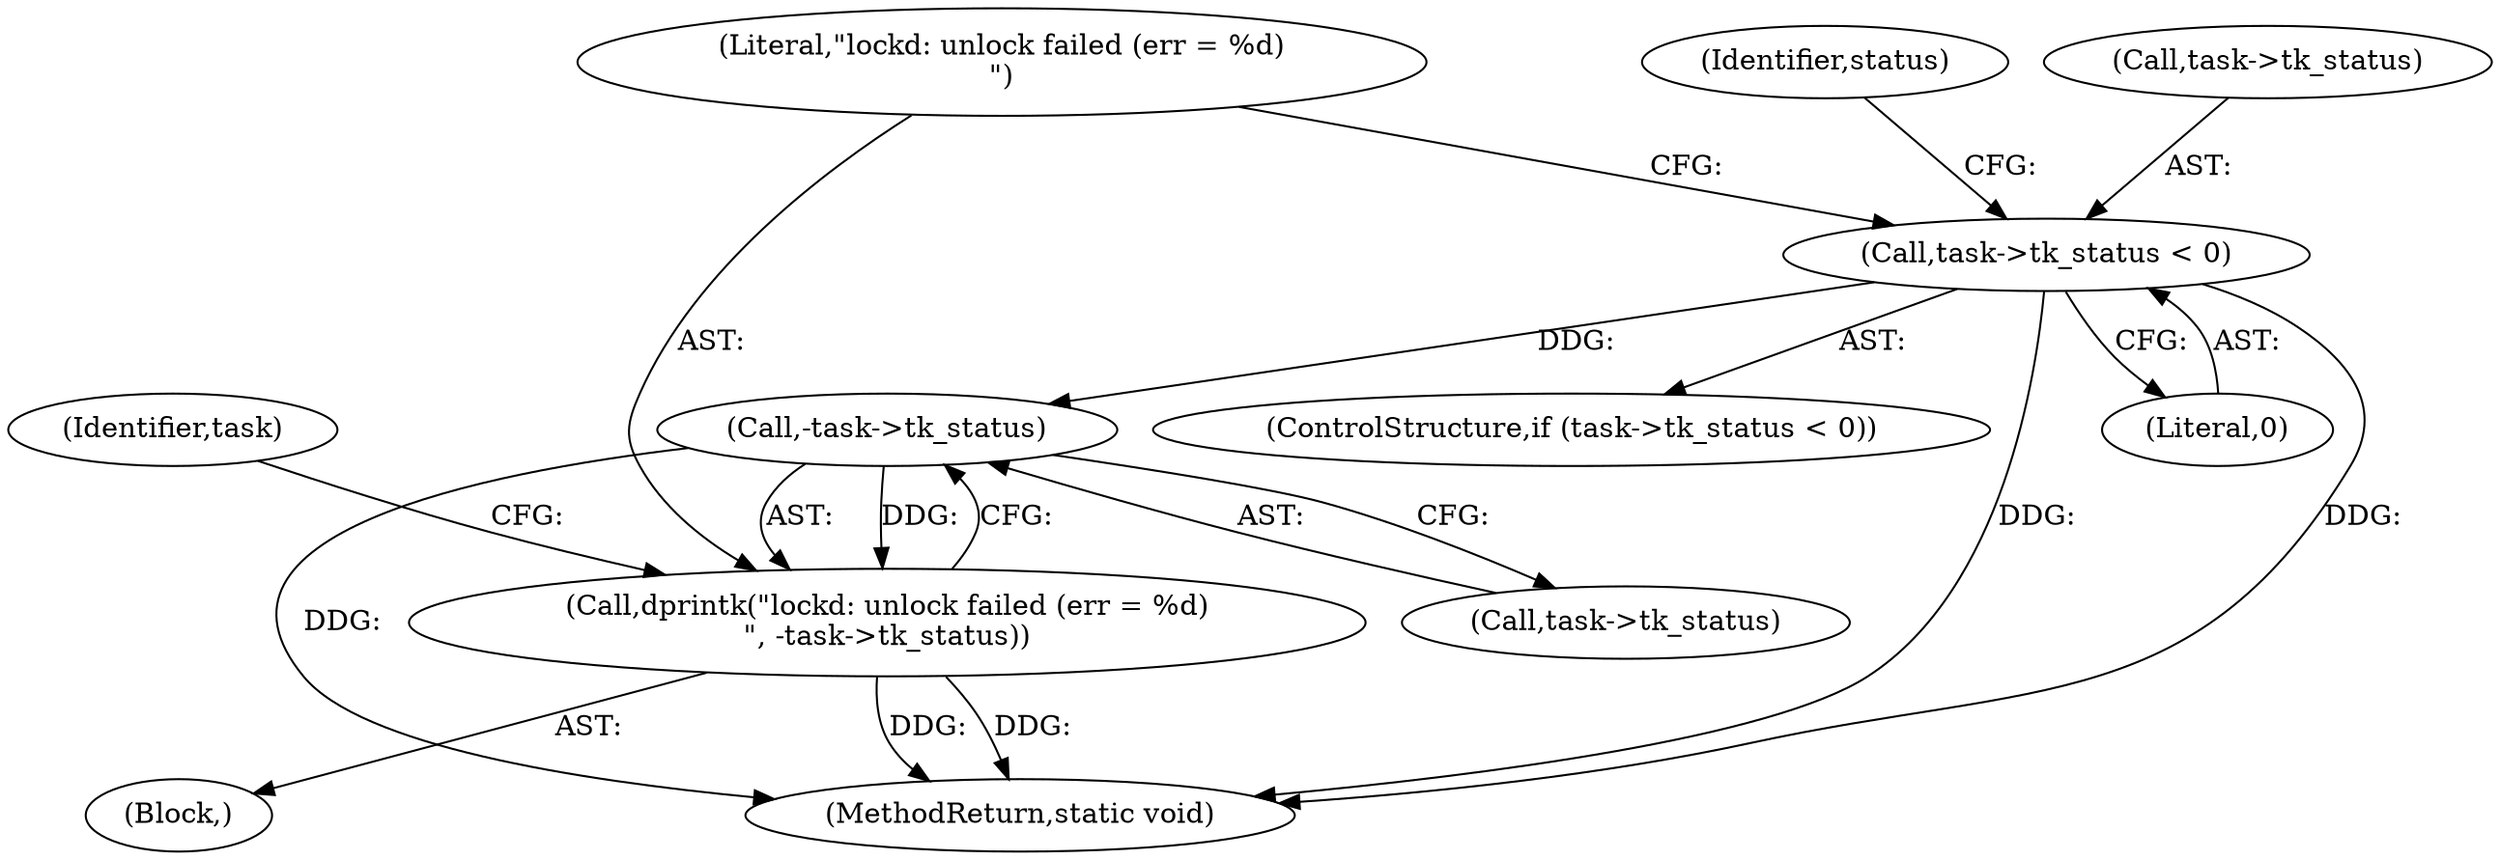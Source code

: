 digraph "0_linux_0b760113a3a155269a3fba93a409c640031dd68f@pointer" {
"1000122" [label="(Call,task->tk_status < 0)"];
"1000130" [label="(Call,-task->tk_status)"];
"1000128" [label="(Call,dprintk(\"lockd: unlock failed (err = %d)\n\", -task->tk_status))"];
"1000131" [label="(Call,task->tk_status)"];
"1000121" [label="(ControlStructure,if (task->tk_status < 0))"];
"1000129" [label="(Literal,\"lockd: unlock failed (err = %d)\n\")"];
"1000122" [label="(Call,task->tk_status < 0)"];
"1000136" [label="(Identifier,task)"];
"1000126" [label="(Literal,0)"];
"1000146" [label="(Identifier,status)"];
"1000167" [label="(MethodReturn,static void)"];
"1000127" [label="(Block,)"];
"1000123" [label="(Call,task->tk_status)"];
"1000130" [label="(Call,-task->tk_status)"];
"1000128" [label="(Call,dprintk(\"lockd: unlock failed (err = %d)\n\", -task->tk_status))"];
"1000122" -> "1000121"  [label="AST: "];
"1000122" -> "1000126"  [label="CFG: "];
"1000123" -> "1000122"  [label="AST: "];
"1000126" -> "1000122"  [label="AST: "];
"1000129" -> "1000122"  [label="CFG: "];
"1000146" -> "1000122"  [label="CFG: "];
"1000122" -> "1000167"  [label="DDG: "];
"1000122" -> "1000167"  [label="DDG: "];
"1000122" -> "1000130"  [label="DDG: "];
"1000130" -> "1000128"  [label="AST: "];
"1000130" -> "1000131"  [label="CFG: "];
"1000131" -> "1000130"  [label="AST: "];
"1000128" -> "1000130"  [label="CFG: "];
"1000130" -> "1000167"  [label="DDG: "];
"1000130" -> "1000128"  [label="DDG: "];
"1000128" -> "1000127"  [label="AST: "];
"1000129" -> "1000128"  [label="AST: "];
"1000136" -> "1000128"  [label="CFG: "];
"1000128" -> "1000167"  [label="DDG: "];
"1000128" -> "1000167"  [label="DDG: "];
}
